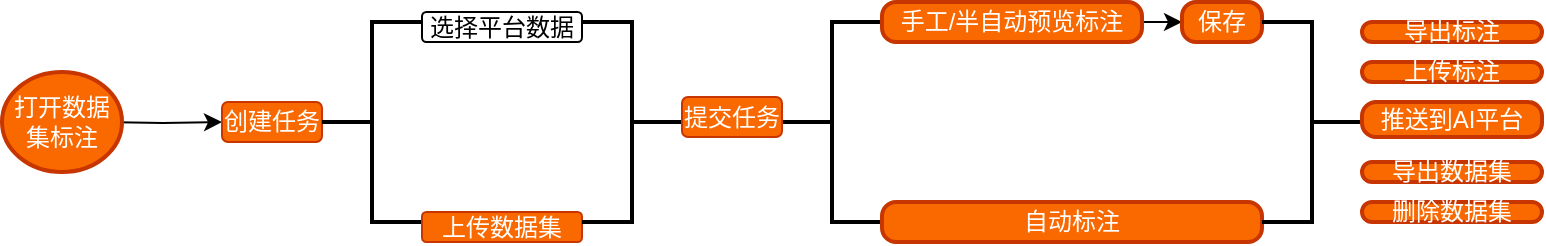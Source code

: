 <mxfile version="14.2.4" type="embed">
    <diagram id="l4buJtiNdqHtEbreQeGL" name="第 1 页">
        <mxGraphModel dx="723" dy="367" grid="1" gridSize="10" guides="1" tooltips="1" connect="1" arrows="1" fold="1" page="1" pageScale="1" pageWidth="827" pageHeight="1169" math="0" shadow="0">
            <root>
                <mxCell id="0"/>
                <mxCell id="1" parent="0"/>
                <mxCell id="4" value="" style="edgeStyle=orthogonalEdgeStyle;rounded=0;orthogonalLoop=1;jettySize=auto;html=1;" edge="1" parent="1" target="3">
                    <mxGeometry relative="1" as="geometry">
                        <mxPoint x="60" y="190" as="sourcePoint"/>
                    </mxGeometry>
                </mxCell>
                <mxCell id="3" value="创建任务" style="rounded=1;whiteSpace=wrap;html=1;fillColor=#fa6800;strokeColor=#C73500;fontColor=#ffffff;" vertex="1" parent="1">
                    <mxGeometry x="120" y="180" width="50" height="20" as="geometry"/>
                </mxCell>
                <mxCell id="7" value="选择平台数据" style="rounded=1;whiteSpace=wrap;html=1;" vertex="1" parent="1">
                    <mxGeometry x="220" y="135" width="80" height="15" as="geometry"/>
                </mxCell>
                <mxCell id="10" value="" style="strokeWidth=2;html=1;shape=mxgraph.flowchart.annotation_2;align=left;labelPosition=right;pointerEvents=1;" vertex="1" parent="1">
                    <mxGeometry x="170" y="140" width="50" height="100" as="geometry"/>
                </mxCell>
                <mxCell id="11" value="上传数据集" style="rounded=1;whiteSpace=wrap;html=1;fillColor=#fa6800;strokeColor=#C73500;fontColor=#ffffff;" vertex="1" parent="1">
                    <mxGeometry x="220" y="235" width="80" height="15" as="geometry"/>
                </mxCell>
                <mxCell id="12" value="" style="strokeWidth=2;html=1;shape=mxgraph.flowchart.annotation_2;align=left;labelPosition=right;pointerEvents=1;rotation=-180;" vertex="1" parent="1">
                    <mxGeometry x="300" y="140" width="50" height="100" as="geometry"/>
                </mxCell>
                <mxCell id="15" value="" style="strokeWidth=2;html=1;shape=mxgraph.flowchart.annotation_2;align=left;labelPosition=right;pointerEvents=1;" vertex="1" parent="1">
                    <mxGeometry x="400" y="140" width="50" height="100" as="geometry"/>
                </mxCell>
                <mxCell id="19" value="&lt;span&gt;打开数据集标注&lt;/span&gt;" style="strokeWidth=2;html=1;shape=mxgraph.flowchart.start_2;whiteSpace=wrap;fillColor=#fa6800;strokeColor=#C73500;fontColor=#ffffff;" vertex="1" parent="1">
                    <mxGeometry x="10" y="165" width="60" height="50" as="geometry"/>
                </mxCell>
                <mxCell id="22" value="" style="edgeStyle=orthogonalEdgeStyle;rounded=0;orthogonalLoop=1;jettySize=auto;html=1;" edge="1" parent="1" source="20" target="21">
                    <mxGeometry relative="1" as="geometry"/>
                </mxCell>
                <mxCell id="20" value="手工/半自动预览标注" style="rounded=1;whiteSpace=wrap;html=1;absoluteArcSize=1;arcSize=14;strokeWidth=2;fillColor=#fa6800;strokeColor=#C73500;fontColor=#ffffff;" vertex="1" parent="1">
                    <mxGeometry x="450" y="130" width="130" height="20" as="geometry"/>
                </mxCell>
                <mxCell id="21" value="保存" style="rounded=1;whiteSpace=wrap;html=1;absoluteArcSize=1;arcSize=14;strokeWidth=2;fillColor=#fa6800;strokeColor=#C73500;fontColor=#ffffff;" vertex="1" parent="1">
                    <mxGeometry x="600" y="130" width="40" height="20" as="geometry"/>
                </mxCell>
                <mxCell id="23" value="自动标注" style="rounded=1;whiteSpace=wrap;html=1;absoluteArcSize=1;arcSize=14;strokeWidth=2;fillColor=#fa6800;strokeColor=#C73500;fontColor=#ffffff;" vertex="1" parent="1">
                    <mxGeometry x="450" y="230" width="190" height="20" as="geometry"/>
                </mxCell>
                <mxCell id="26" value="" style="edgeStyle=orthogonalEdgeStyle;rounded=0;orthogonalLoop=1;jettySize=auto;html=1;" edge="1" parent="1" source="24">
                    <mxGeometry relative="1" as="geometry">
                        <mxPoint x="710" y="187.5" as="targetPoint"/>
                    </mxGeometry>
                </mxCell>
                <mxCell id="24" value="" style="strokeWidth=2;html=1;shape=mxgraph.flowchart.annotation_2;align=left;labelPosition=right;pointerEvents=1;rotation=-180;" vertex="1" parent="1">
                    <mxGeometry x="640" y="140" width="50" height="100" as="geometry"/>
                </mxCell>
                <mxCell id="27" value="推送到AI平台" style="rounded=1;whiteSpace=wrap;html=1;absoluteArcSize=1;arcSize=14;strokeWidth=2;fillColor=#fa6800;strokeColor=#C73500;fontColor=#ffffff;" vertex="1" parent="1">
                    <mxGeometry x="690" y="180" width="90" height="17.5" as="geometry"/>
                </mxCell>
                <mxCell id="28" value="&lt;span style=&quot;color: rgb(255 , 255 , 255) ; text-align: left&quot;&gt;提交任务&lt;/span&gt;" style="rounded=1;whiteSpace=wrap;html=1;fillColor=#fa6800;strokeColor=#C73500;fontColor=#ffffff;" vertex="1" parent="1">
                    <mxGeometry x="350" y="177.5" width="50" height="20" as="geometry"/>
                </mxCell>
                <mxCell id="29" value="导出标注" style="rounded=1;whiteSpace=wrap;html=1;absoluteArcSize=1;arcSize=14;strokeWidth=2;fillColor=#fa6800;strokeColor=#C73500;fontColor=#ffffff;" vertex="1" parent="1">
                    <mxGeometry x="690" y="140" width="90" height="10" as="geometry"/>
                </mxCell>
                <mxCell id="30" value="上传标注" style="rounded=1;whiteSpace=wrap;html=1;absoluteArcSize=1;arcSize=14;strokeWidth=2;fillColor=#fa6800;strokeColor=#C73500;fontColor=#ffffff;" vertex="1" parent="1">
                    <mxGeometry x="690" y="160" width="90" height="10" as="geometry"/>
                </mxCell>
                <mxCell id="32" value="导出数据集" style="rounded=1;whiteSpace=wrap;html=1;absoluteArcSize=1;arcSize=14;strokeWidth=2;fillColor=#fa6800;strokeColor=#C73500;fontColor=#ffffff;" vertex="1" parent="1">
                    <mxGeometry x="690" y="210" width="90" height="10" as="geometry"/>
                </mxCell>
                <mxCell id="33" value="删除数据集" style="rounded=1;whiteSpace=wrap;html=1;absoluteArcSize=1;arcSize=14;strokeWidth=2;fillColor=#fa6800;strokeColor=#C73500;fontColor=#ffffff;" vertex="1" parent="1">
                    <mxGeometry x="690" y="230" width="90" height="10" as="geometry"/>
                </mxCell>
            </root>
        </mxGraphModel>
    </diagram>
</mxfile>
